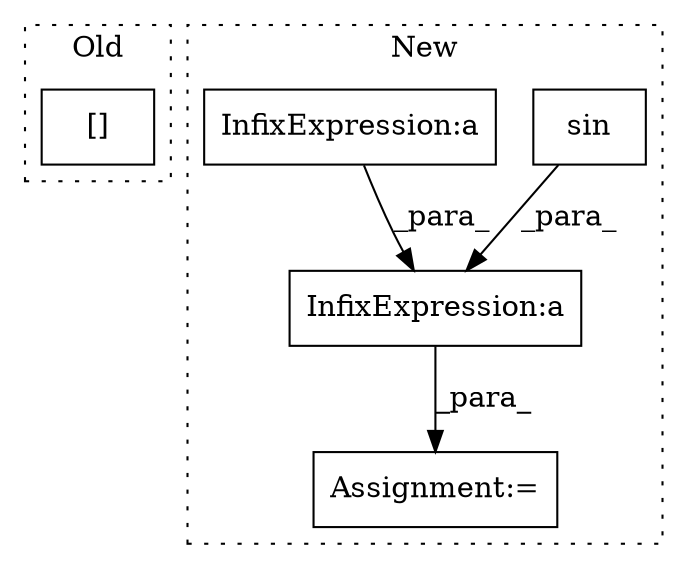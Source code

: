 digraph G {
subgraph cluster0 {
1 [label="[]" a="2" s="1865,1885" l="4,1" shape="box"];
label = "Old";
style="dotted";
}
subgraph cluster1 {
2 [label="sin" a="32" s="1809" l="5" shape="box"];
3 [label="Assignment:=" a="7" s="2153" l="1" shape="box"];
4 [label="InfixExpression:a" a="27" s="2156" l="3" shape="box"];
5 [label="InfixExpression:a" a="27" s="2078" l="3" shape="box"];
label = "New";
style="dotted";
}
2 -> 4 [label="_para_"];
4 -> 3 [label="_para_"];
5 -> 4 [label="_para_"];
}